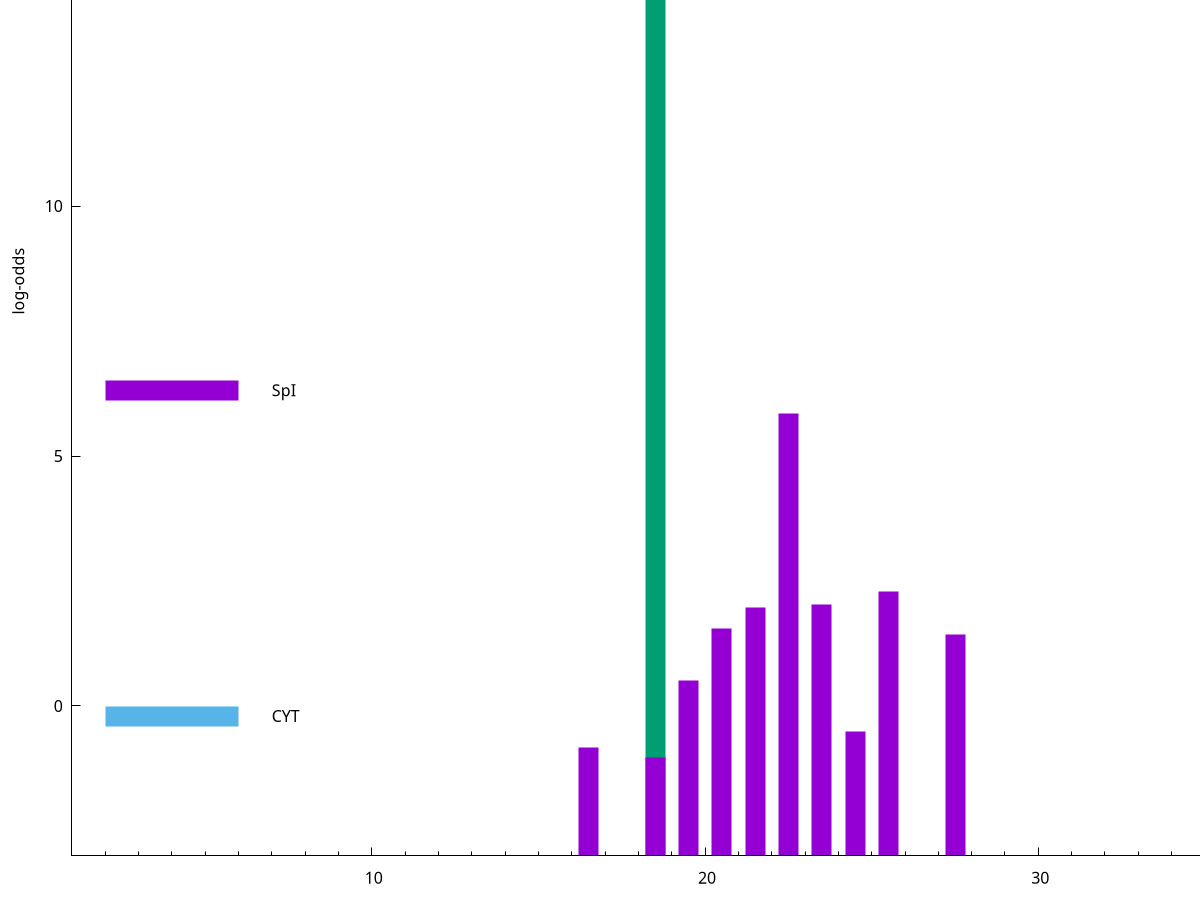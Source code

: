 set title "LipoP predictions for SRR5666526.gff"
set size 2., 1.4
set xrange [1:70] 
set mxtics 10
set yrange [-3:20]
set y2range [0:23]
set ylabel "log-odds"
set term postscript eps color solid "Helvetica" 30
set output "SRR5666526.gff13.eps"
set arrow from 2,15.9531 to 6,15.9531 nohead lt 2 lw 20
set label "SpII" at 7,15.9531
set arrow from 2,6.31633 to 6,6.31633 nohead lt 1 lw 20
set label "SpI" at 7,6.31633
set arrow from 2,-0.200913 to 6,-0.200913 nohead lt 3 lw 20
set label "CYT" at 7,-0.200913
set arrow from 2,15.9531 to 6,15.9531 nohead lt 2 lw 20
set label "SpII" at 7,15.9531
# NOTE: The scores below are the log-odds scores with the threshold
# NOTE: subtracted (a hack to make gnuplot make the histogram all
# NOTE: look nice).
plot "-" axes x1y2 title "" with impulses lt 2 lw 20, "-" axes x1y2 title "" with impulses lt 1 lw 20
18.500000 18.953100
e
22.500000 8.855620
25.500000 5.283240
23.500000 5.037340
21.500000 4.977150
20.500000 4.545510
27.500000 4.425140
19.500000 3.507083
24.500000 2.484088
16.500000 2.163369
18.500000 1.978670
e
exit
